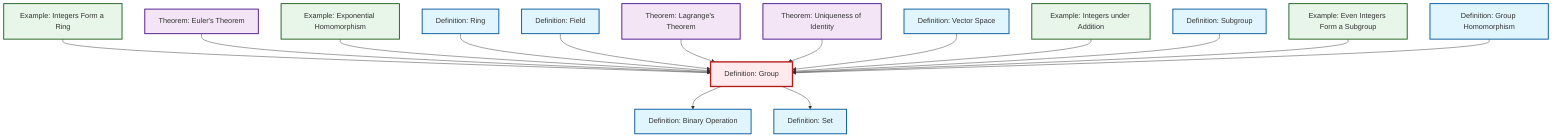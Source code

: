 graph TD
    classDef definition fill:#e1f5fe,stroke:#01579b,stroke-width:2px
    classDef theorem fill:#f3e5f5,stroke:#4a148c,stroke-width:2px
    classDef axiom fill:#fff3e0,stroke:#e65100,stroke-width:2px
    classDef example fill:#e8f5e9,stroke:#1b5e20,stroke-width:2px
    classDef current fill:#ffebee,stroke:#b71c1c,stroke-width:3px
    def-homomorphism["Definition: Group Homomorphism"]:::definition
    ex-even-integers-subgroup["Example: Even Integers Form a Subgroup"]:::example
    ex-integers-addition["Example: Integers under Addition"]:::example
    thm-unique-identity["Theorem: Uniqueness of Identity"]:::theorem
    def-binary-operation["Definition: Binary Operation"]:::definition
    thm-lagrange["Theorem: Lagrange's Theorem"]:::theorem
    thm-euler["Theorem: Euler's Theorem"]:::theorem
    def-set["Definition: Set"]:::definition
    def-subgroup["Definition: Subgroup"]:::definition
    def-vector-space["Definition: Vector Space"]:::definition
    def-field["Definition: Field"]:::definition
    def-ring["Definition: Ring"]:::definition
    def-group["Definition: Group"]:::definition
    ex-integers-ring["Example: Integers Form a Ring"]:::example
    ex-exponential-homomorphism["Example: Exponential Homomorphism"]:::example
    ex-integers-ring --> def-group
    thm-euler --> def-group
    ex-exponential-homomorphism --> def-group
    def-ring --> def-group
    def-field --> def-group
    def-group --> def-binary-operation
    thm-lagrange --> def-group
    thm-unique-identity --> def-group
    def-vector-space --> def-group
    def-group --> def-set
    ex-integers-addition --> def-group
    def-subgroup --> def-group
    ex-even-integers-subgroup --> def-group
    def-homomorphism --> def-group
    class def-group current